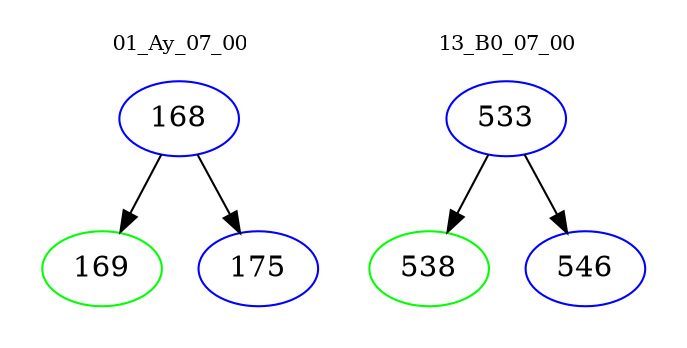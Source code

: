 digraph{
subgraph cluster_0 {
color = white
label = "01_Ay_07_00";
fontsize=10;
T0_168 [label="168", color="blue"]
T0_168 -> T0_169 [color="black"]
T0_169 [label="169", color="green"]
T0_168 -> T0_175 [color="black"]
T0_175 [label="175", color="blue"]
}
subgraph cluster_1 {
color = white
label = "13_B0_07_00";
fontsize=10;
T1_533 [label="533", color="blue"]
T1_533 -> T1_538 [color="black"]
T1_538 [label="538", color="green"]
T1_533 -> T1_546 [color="black"]
T1_546 [label="546", color="blue"]
}
}

